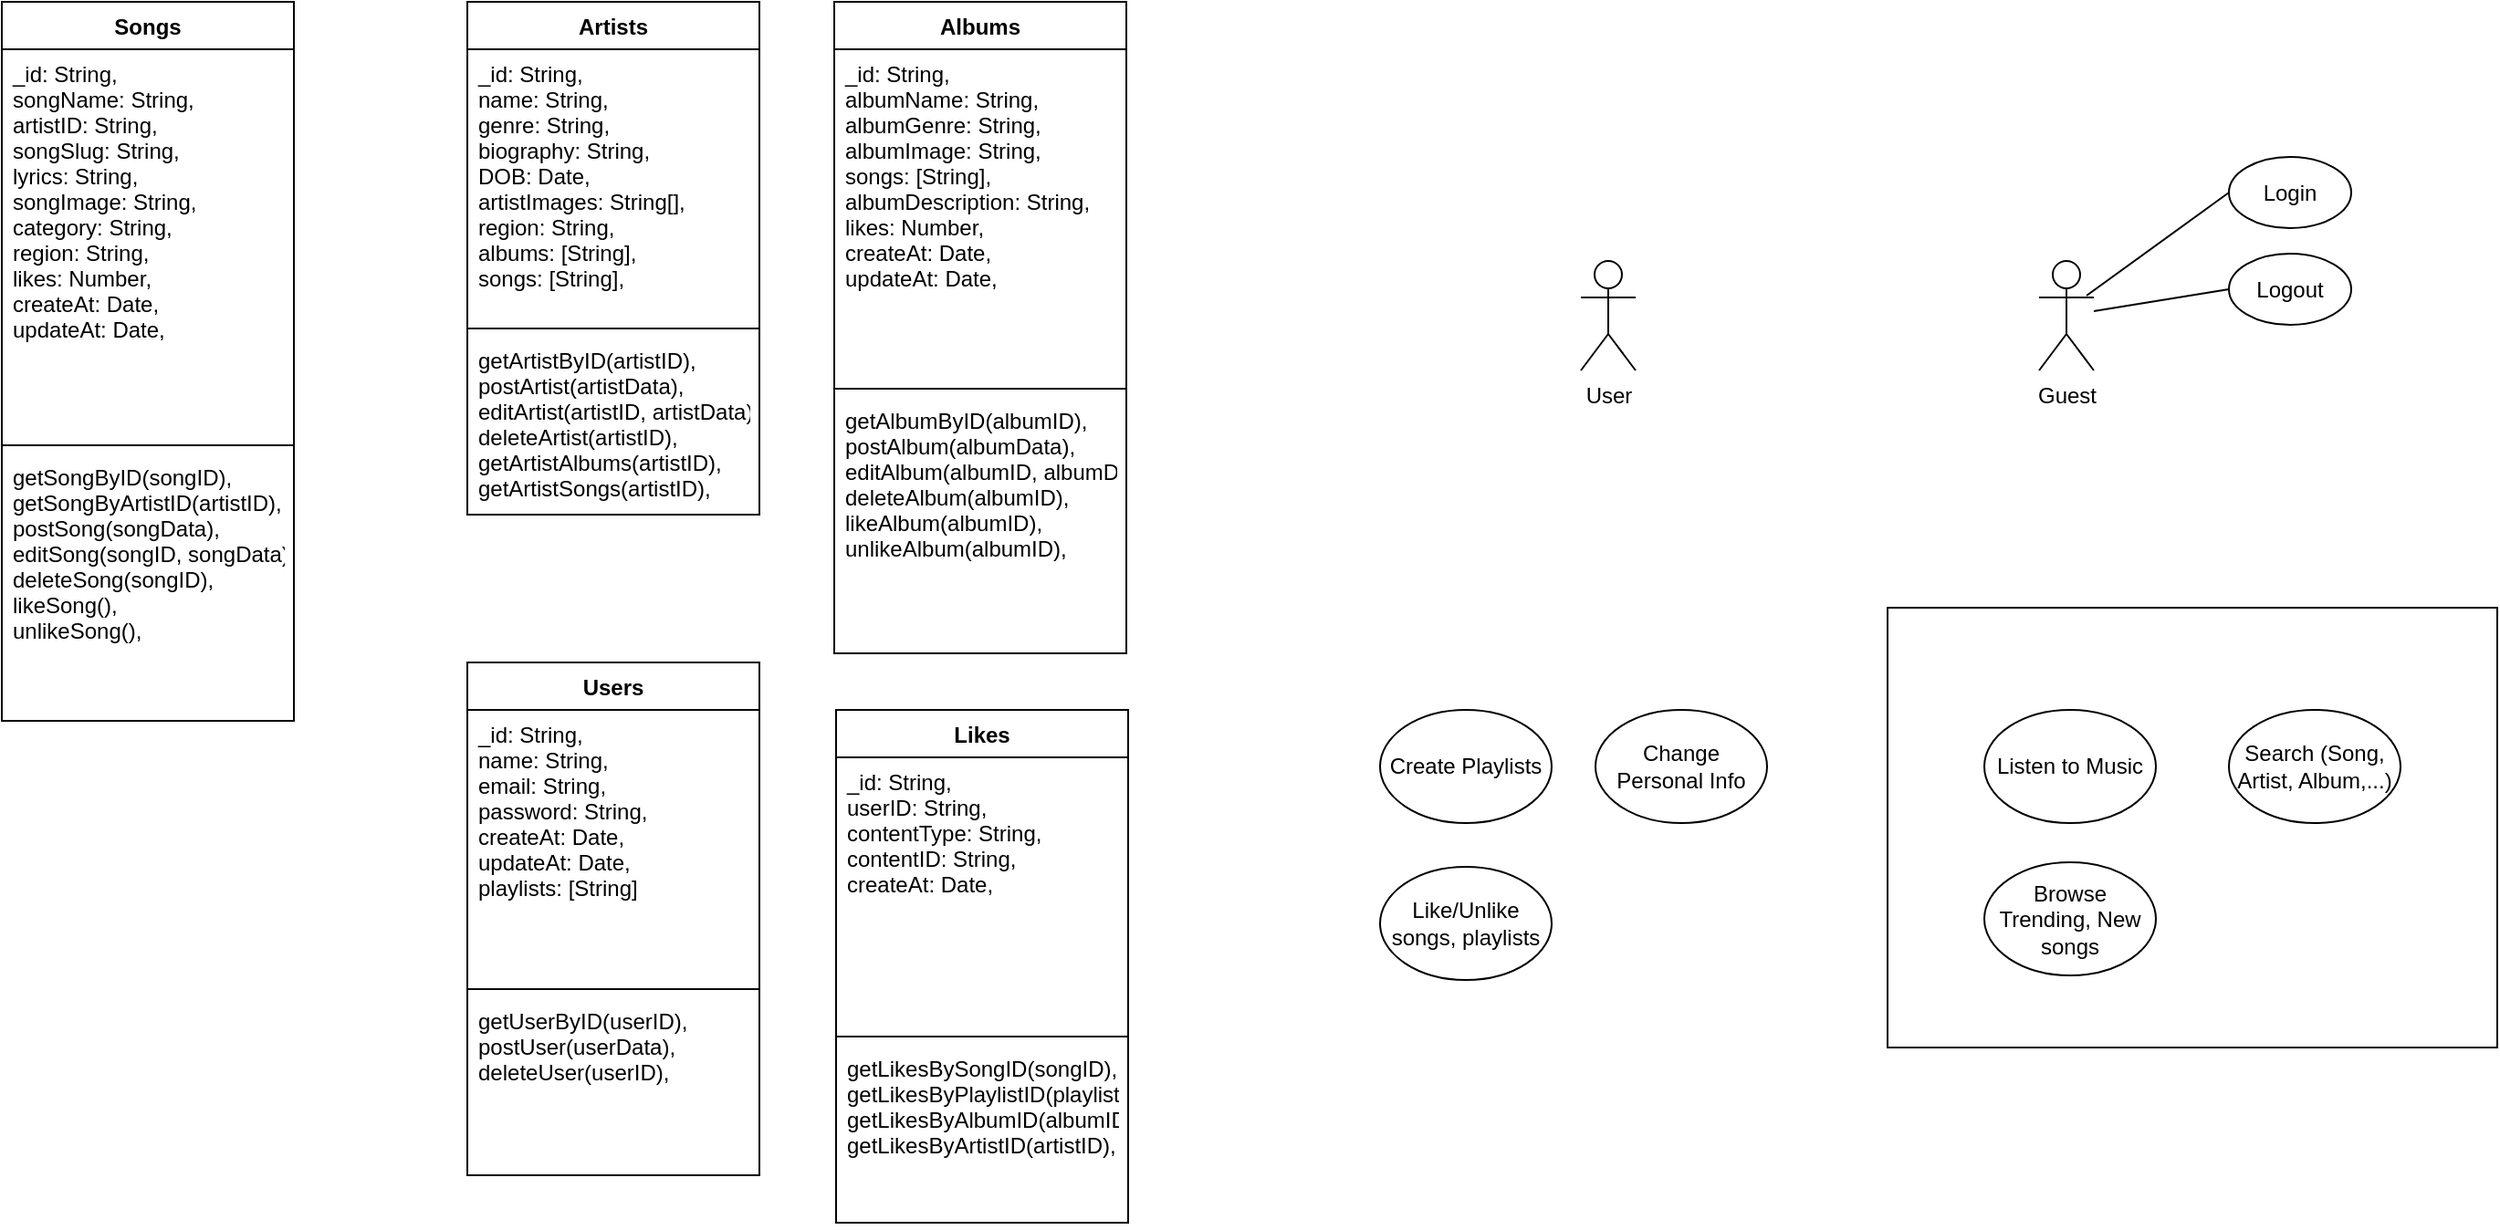 <mxfile version="18.0.1" type="device"><diagram id="SzCImLlan81gIJL42YXI" name="Page-1"><mxGraphModel dx="355" dy="676" grid="0" gridSize="10" guides="1" tooltips="1" connect="1" arrows="1" fold="1" page="0" pageScale="1" pageWidth="850" pageHeight="1100" math="0" shadow="0"><root><mxCell id="0"/><mxCell id="1" parent="0"/><mxCell id="K9soPkZDCWW2FXP3wKax-38" value="" style="rounded=0;whiteSpace=wrap;html=1;" parent="1" vertex="1"><mxGeometry x="1188" y="273" width="334" height="241" as="geometry"/></mxCell><mxCell id="K9soPkZDCWW2FXP3wKax-1" value="Songs" style="swimlane;fontStyle=1;align=center;verticalAlign=top;childLayout=stackLayout;horizontal=1;startSize=26;horizontalStack=0;resizeParent=1;resizeParentMax=0;resizeLast=0;collapsible=1;marginBottom=0;" parent="1" vertex="1"><mxGeometry x="155" y="-59" width="160" height="394" as="geometry"><mxRectangle x="155" y="-59" width="57" height="26" as="alternateBounds"/></mxGeometry></mxCell><mxCell id="K9soPkZDCWW2FXP3wKax-2" value="_id: String,&#10;songName: String,&#10;artistID: String,&#10;songSlug: String,&#10;lyrics: String,&#10;songImage: String,&#10;category: String,&#10;region: String,&#10;likes: Number,&#10;createAt: Date,&#10;updateAt: Date," style="text;strokeColor=none;fillColor=none;align=left;verticalAlign=top;spacingLeft=4;spacingRight=4;overflow=hidden;rotatable=0;points=[[0,0.5],[1,0.5]];portConstraint=eastwest;" parent="K9soPkZDCWW2FXP3wKax-1" vertex="1"><mxGeometry y="26" width="160" height="213" as="geometry"/></mxCell><mxCell id="K9soPkZDCWW2FXP3wKax-3" value="" style="line;strokeWidth=1;fillColor=none;align=left;verticalAlign=middle;spacingTop=-1;spacingLeft=3;spacingRight=3;rotatable=0;labelPosition=right;points=[];portConstraint=eastwest;" parent="K9soPkZDCWW2FXP3wKax-1" vertex="1"><mxGeometry y="239" width="160" height="8" as="geometry"/></mxCell><mxCell id="K9soPkZDCWW2FXP3wKax-4" value="getSongByID(songID),&#10;getSongByArtistID(artistID),&#10;postSong(songData),&#10;editSong(songID, songData),&#10;deleteSong(songID),&#10;likeSong(),&#10;unlikeSong(),&#10;" style="text;strokeColor=none;fillColor=none;align=left;verticalAlign=top;spacingLeft=4;spacingRight=4;overflow=hidden;rotatable=0;points=[[0,0.5],[1,0.5]];portConstraint=eastwest;" parent="K9soPkZDCWW2FXP3wKax-1" vertex="1"><mxGeometry y="247" width="160" height="147" as="geometry"/></mxCell><mxCell id="K9soPkZDCWW2FXP3wKax-5" value="Artists" style="swimlane;fontStyle=1;align=center;verticalAlign=top;childLayout=stackLayout;horizontal=1;startSize=26;horizontalStack=0;resizeParent=1;resizeParentMax=0;resizeLast=0;collapsible=1;marginBottom=0;" parent="1" vertex="1"><mxGeometry x="410" y="-59" width="160" height="281" as="geometry"><mxRectangle x="155" y="-59" width="57" height="26" as="alternateBounds"/></mxGeometry></mxCell><mxCell id="K9soPkZDCWW2FXP3wKax-6" value="_id: String,&#10;name: String,&#10;genre: String,&#10;biography: String,&#10;DOB: Date,&#10;artistImages: String[],&#10;region: String,&#10;albums: [String],&#10;songs: [String],&#10;" style="text;strokeColor=none;fillColor=none;align=left;verticalAlign=top;spacingLeft=4;spacingRight=4;overflow=hidden;rotatable=0;points=[[0,0.5],[1,0.5]];portConstraint=eastwest;" parent="K9soPkZDCWW2FXP3wKax-5" vertex="1"><mxGeometry y="26" width="160" height="149" as="geometry"/></mxCell><mxCell id="K9soPkZDCWW2FXP3wKax-7" value="" style="line;strokeWidth=1;fillColor=none;align=left;verticalAlign=middle;spacingTop=-1;spacingLeft=3;spacingRight=3;rotatable=0;labelPosition=right;points=[];portConstraint=eastwest;" parent="K9soPkZDCWW2FXP3wKax-5" vertex="1"><mxGeometry y="175" width="160" height="8" as="geometry"/></mxCell><mxCell id="K9soPkZDCWW2FXP3wKax-8" value="getArtistByID(artistID),&#10;postArtist(artistData),&#10;editArtist(artistID, artistData),&#10;deleteArtist(artistID),&#10;getArtistAlbums(artistID),&#10;getArtistSongs(artistID)," style="text;strokeColor=none;fillColor=none;align=left;verticalAlign=top;spacingLeft=4;spacingRight=4;overflow=hidden;rotatable=0;points=[[0,0.5],[1,0.5]];portConstraint=eastwest;" parent="K9soPkZDCWW2FXP3wKax-5" vertex="1"><mxGeometry y="183" width="160" height="98" as="geometry"/></mxCell><mxCell id="K9soPkZDCWW2FXP3wKax-9" value="Albums" style="swimlane;fontStyle=1;align=center;verticalAlign=top;childLayout=stackLayout;horizontal=1;startSize=26;horizontalStack=0;resizeParent=1;resizeParentMax=0;resizeLast=0;collapsible=1;marginBottom=0;" parent="1" vertex="1"><mxGeometry x="611" y="-59" width="160" height="357" as="geometry"><mxRectangle x="155" y="-59" width="57" height="26" as="alternateBounds"/></mxGeometry></mxCell><mxCell id="K9soPkZDCWW2FXP3wKax-10" value="_id: String,&#10;albumName: String,&#10;albumGenre: String,&#10;albumImage: String,&#10;songs: [String],&#10;albumDescription: String,&#10;likes: Number,&#10;createAt: Date,&#10;updateAt: Date," style="text;strokeColor=none;fillColor=none;align=left;verticalAlign=top;spacingLeft=4;spacingRight=4;overflow=hidden;rotatable=0;points=[[0,0.5],[1,0.5]];portConstraint=eastwest;" parent="K9soPkZDCWW2FXP3wKax-9" vertex="1"><mxGeometry y="26" width="160" height="182" as="geometry"/></mxCell><mxCell id="K9soPkZDCWW2FXP3wKax-11" value="" style="line;strokeWidth=1;fillColor=none;align=left;verticalAlign=middle;spacingTop=-1;spacingLeft=3;spacingRight=3;rotatable=0;labelPosition=right;points=[];portConstraint=eastwest;" parent="K9soPkZDCWW2FXP3wKax-9" vertex="1"><mxGeometry y="208" width="160" height="8" as="geometry"/></mxCell><mxCell id="K9soPkZDCWW2FXP3wKax-12" value="getAlbumByID(albumID),&#10;postAlbum(albumData),&#10;editAlbum(albumID, albumData),&#10;deleteAlbum(albumID),&#10;likeAlbum(albumID),&#10;unlikeAlbum(albumID),&#10;" style="text;strokeColor=none;fillColor=none;align=left;verticalAlign=top;spacingLeft=4;spacingRight=4;overflow=hidden;rotatable=0;points=[[0,0.5],[1,0.5]];portConstraint=eastwest;" parent="K9soPkZDCWW2FXP3wKax-9" vertex="1"><mxGeometry y="216" width="160" height="141" as="geometry"/></mxCell><mxCell id="K9soPkZDCWW2FXP3wKax-13" value="Users" style="swimlane;fontStyle=1;align=center;verticalAlign=top;childLayout=stackLayout;horizontal=1;startSize=26;horizontalStack=0;resizeParent=1;resizeParentMax=0;resizeLast=0;collapsible=1;marginBottom=0;" parent="1" vertex="1"><mxGeometry x="410" y="303" width="160" height="281" as="geometry"><mxRectangle x="155" y="-59" width="57" height="26" as="alternateBounds"/></mxGeometry></mxCell><mxCell id="K9soPkZDCWW2FXP3wKax-14" value="_id: String,&#10;name: String,&#10;email: String,&#10;password: String,&#10;createAt: Date,&#10;updateAt: Date,&#10;playlists: [String]&#10;" style="text;strokeColor=none;fillColor=none;align=left;verticalAlign=top;spacingLeft=4;spacingRight=4;overflow=hidden;rotatable=0;points=[[0,0.5],[1,0.5]];portConstraint=eastwest;" parent="K9soPkZDCWW2FXP3wKax-13" vertex="1"><mxGeometry y="26" width="160" height="149" as="geometry"/></mxCell><mxCell id="K9soPkZDCWW2FXP3wKax-15" value="" style="line;strokeWidth=1;fillColor=none;align=left;verticalAlign=middle;spacingTop=-1;spacingLeft=3;spacingRight=3;rotatable=0;labelPosition=right;points=[];portConstraint=eastwest;" parent="K9soPkZDCWW2FXP3wKax-13" vertex="1"><mxGeometry y="175" width="160" height="8" as="geometry"/></mxCell><mxCell id="K9soPkZDCWW2FXP3wKax-16" value="getUserByID(userID),&#10;postUser(userData),&#10;deleteUser(userID),&#10;&#10;" style="text;strokeColor=none;fillColor=none;align=left;verticalAlign=top;spacingLeft=4;spacingRight=4;overflow=hidden;rotatable=0;points=[[0,0.5],[1,0.5]];portConstraint=eastwest;" parent="K9soPkZDCWW2FXP3wKax-13" vertex="1"><mxGeometry y="183" width="160" height="98" as="geometry"/></mxCell><mxCell id="K9soPkZDCWW2FXP3wKax-17" value="Likes" style="swimlane;fontStyle=1;align=center;verticalAlign=top;childLayout=stackLayout;horizontal=1;startSize=26;horizontalStack=0;resizeParent=1;resizeParentMax=0;resizeLast=0;collapsible=1;marginBottom=0;" parent="1" vertex="1"><mxGeometry x="612" y="329" width="160" height="281" as="geometry"><mxRectangle x="155" y="-59" width="57" height="26" as="alternateBounds"/></mxGeometry></mxCell><mxCell id="K9soPkZDCWW2FXP3wKax-18" value="_id: String,&#10;userID: String,&#10;contentType: String,&#10;contentID: String,&#10;createAt: Date,&#10;" style="text;strokeColor=none;fillColor=none;align=left;verticalAlign=top;spacingLeft=4;spacingRight=4;overflow=hidden;rotatable=0;points=[[0,0.5],[1,0.5]];portConstraint=eastwest;" parent="K9soPkZDCWW2FXP3wKax-17" vertex="1"><mxGeometry y="26" width="160" height="149" as="geometry"/></mxCell><mxCell id="K9soPkZDCWW2FXP3wKax-19" value="" style="line;strokeWidth=1;fillColor=none;align=left;verticalAlign=middle;spacingTop=-1;spacingLeft=3;spacingRight=3;rotatable=0;labelPosition=right;points=[];portConstraint=eastwest;" parent="K9soPkZDCWW2FXP3wKax-17" vertex="1"><mxGeometry y="175" width="160" height="8" as="geometry"/></mxCell><mxCell id="K9soPkZDCWW2FXP3wKax-20" value="getLikesBySongID(songID),&#10;getLikesByPlaylistID(playlistID),&#10;getLikesByAlbumID(albumID),&#10;getLikesByArtistID(artistID)," style="text;strokeColor=none;fillColor=none;align=left;verticalAlign=top;spacingLeft=4;spacingRight=4;overflow=hidden;rotatable=0;points=[[0,0.5],[1,0.5]];portConstraint=eastwest;" parent="K9soPkZDCWW2FXP3wKax-17" vertex="1"><mxGeometry y="183" width="160" height="98" as="geometry"/></mxCell><mxCell id="K9soPkZDCWW2FXP3wKax-23" value="Guest" style="shape=umlActor;verticalLabelPosition=bottom;verticalAlign=top;html=1;outlineConnect=0;" parent="1" vertex="1"><mxGeometry x="1271" y="83" width="30" height="60" as="geometry"/></mxCell><mxCell id="K9soPkZDCWW2FXP3wKax-28" value="Login" style="ellipse;whiteSpace=wrap;html=1;" parent="1" vertex="1"><mxGeometry x="1375" y="26" width="67" height="39" as="geometry"/></mxCell><mxCell id="K9soPkZDCWW2FXP3wKax-29" value="" style="endArrow=none;html=1;rounded=0;entryX=0;entryY=0.5;entryDx=0;entryDy=0;exitX=0.867;exitY=0.317;exitDx=0;exitDy=0;exitPerimeter=0;" parent="1" source="K9soPkZDCWW2FXP3wKax-23" target="K9soPkZDCWW2FXP3wKax-28" edge="1"><mxGeometry width="50" height="50" relative="1" as="geometry"><mxPoint x="1212" y="196" as="sourcePoint"/><mxPoint x="1262" y="146" as="targetPoint"/></mxGeometry></mxCell><mxCell id="K9soPkZDCWW2FXP3wKax-30" value="Logout" style="ellipse;whiteSpace=wrap;html=1;" parent="1" vertex="1"><mxGeometry x="1375" y="79" width="67" height="39" as="geometry"/></mxCell><mxCell id="K9soPkZDCWW2FXP3wKax-31" value="" style="endArrow=none;html=1;rounded=0;entryX=0;entryY=0.5;entryDx=0;entryDy=0;" parent="1" source="K9soPkZDCWW2FXP3wKax-23" target="K9soPkZDCWW2FXP3wKax-30" edge="1"><mxGeometry width="50" height="50" relative="1" as="geometry"><mxPoint x="1297.01" y="155.02" as="sourcePoint"/><mxPoint x="1262" y="199" as="targetPoint"/></mxGeometry></mxCell><mxCell id="K9soPkZDCWW2FXP3wKax-32" value="Listen to Music" style="ellipse;whiteSpace=wrap;html=1;" parent="1" vertex="1"><mxGeometry x="1241" y="329" width="94" height="62" as="geometry"/></mxCell><mxCell id="K9soPkZDCWW2FXP3wKax-34" value="Search (Song, Artist, Album,...)" style="ellipse;whiteSpace=wrap;html=1;" parent="1" vertex="1"><mxGeometry x="1375" y="329" width="94" height="62" as="geometry"/></mxCell><mxCell id="K9soPkZDCWW2FXP3wKax-35" value="Browse Trending, New songs" style="ellipse;whiteSpace=wrap;html=1;" parent="1" vertex="1"><mxGeometry x="1241" y="412.5" width="94" height="62" as="geometry"/></mxCell><mxCell id="K9soPkZDCWW2FXP3wKax-36" value="Create Playlists" style="ellipse;whiteSpace=wrap;html=1;" parent="1" vertex="1"><mxGeometry x="910" y="329" width="94" height="62" as="geometry"/></mxCell><mxCell id="K9soPkZDCWW2FXP3wKax-37" value="User" style="shape=umlActor;verticalLabelPosition=bottom;verticalAlign=top;html=1;outlineConnect=0;" parent="1" vertex="1"><mxGeometry x="1020" y="83" width="30" height="60" as="geometry"/></mxCell><mxCell id="K9soPkZDCWW2FXP3wKax-39" value="Change Personal Info" style="ellipse;whiteSpace=wrap;html=1;" parent="1" vertex="1"><mxGeometry x="1028" y="329" width="94" height="62" as="geometry"/></mxCell><mxCell id="K9soPkZDCWW2FXP3wKax-40" value="Like/Unlike songs, playlists" style="ellipse;whiteSpace=wrap;html=1;" parent="1" vertex="1"><mxGeometry x="910" y="415" width="94" height="62" as="geometry"/></mxCell></root></mxGraphModel></diagram></mxfile>